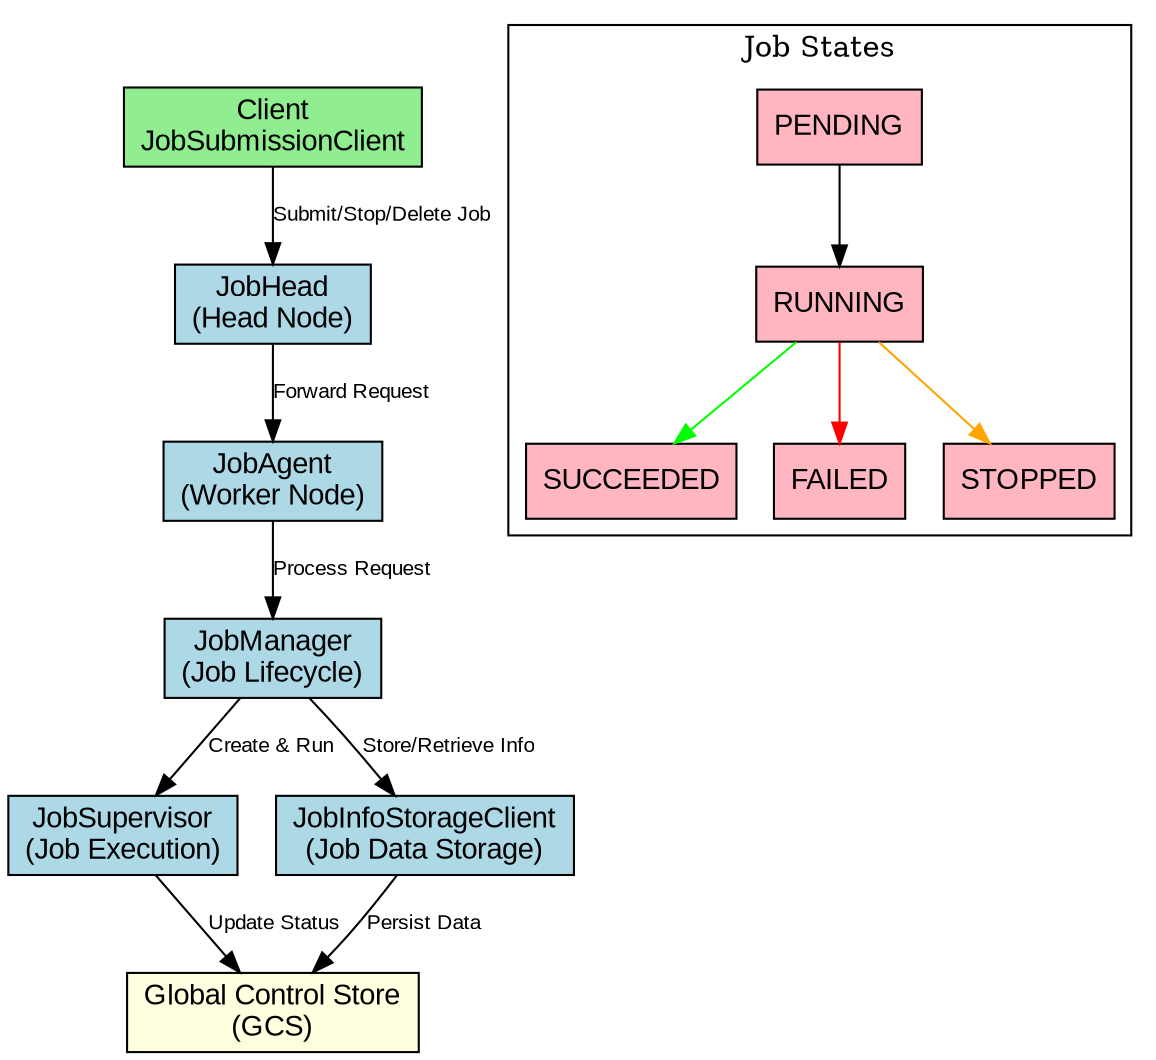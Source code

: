 digraph G {
  rankdir=TB;
  node [shape=box, style=filled, fillcolor=lightblue, fontname="Arial"];
  edge [fontname="Arial", fontsize=10];
  
  // Client side
  Client [label="Client\nJobSubmissionClient", fillcolor=lightgreen];
  
  // Server side components
  JobHead [label="JobHead\n(Head Node)"];
  JobAgent [label="JobAgent\n(Worker Node)"];
  JobManager [label="JobManager\n(Job Lifecycle)"];
  JobSupervisor [label="JobSupervisor\n(Job Execution)"];
  GCS [label="Global Control Store\n(GCS)", fillcolor=lightyellow];
  Storage [label="JobInfoStorageClient\n(Job Data Storage)"];
  
  // Connections
  Client -> JobHead [label="Submit/Stop/Delete Job"];
  JobHead -> JobAgent [label="Forward Request"];
  JobAgent -> JobManager [label="Process Request"];
  JobManager -> JobSupervisor [label="Create & Run"];
  JobSupervisor -> GCS [label="Update Status"];
  JobManager -> Storage [label="Store/Retrieve Info"];
  Storage -> GCS [label="Persist Data"];
  
  // Job State representation
  subgraph cluster_job_states {
    label="Job States";
    node [shape=box, style=filled, fillcolor=lightpink];
    PENDING -> RUNNING;
    RUNNING -> SUCCEEDED [color=green];
    RUNNING -> FAILED [color=red];
    RUNNING -> STOPPED [color=orange];
  }
}
